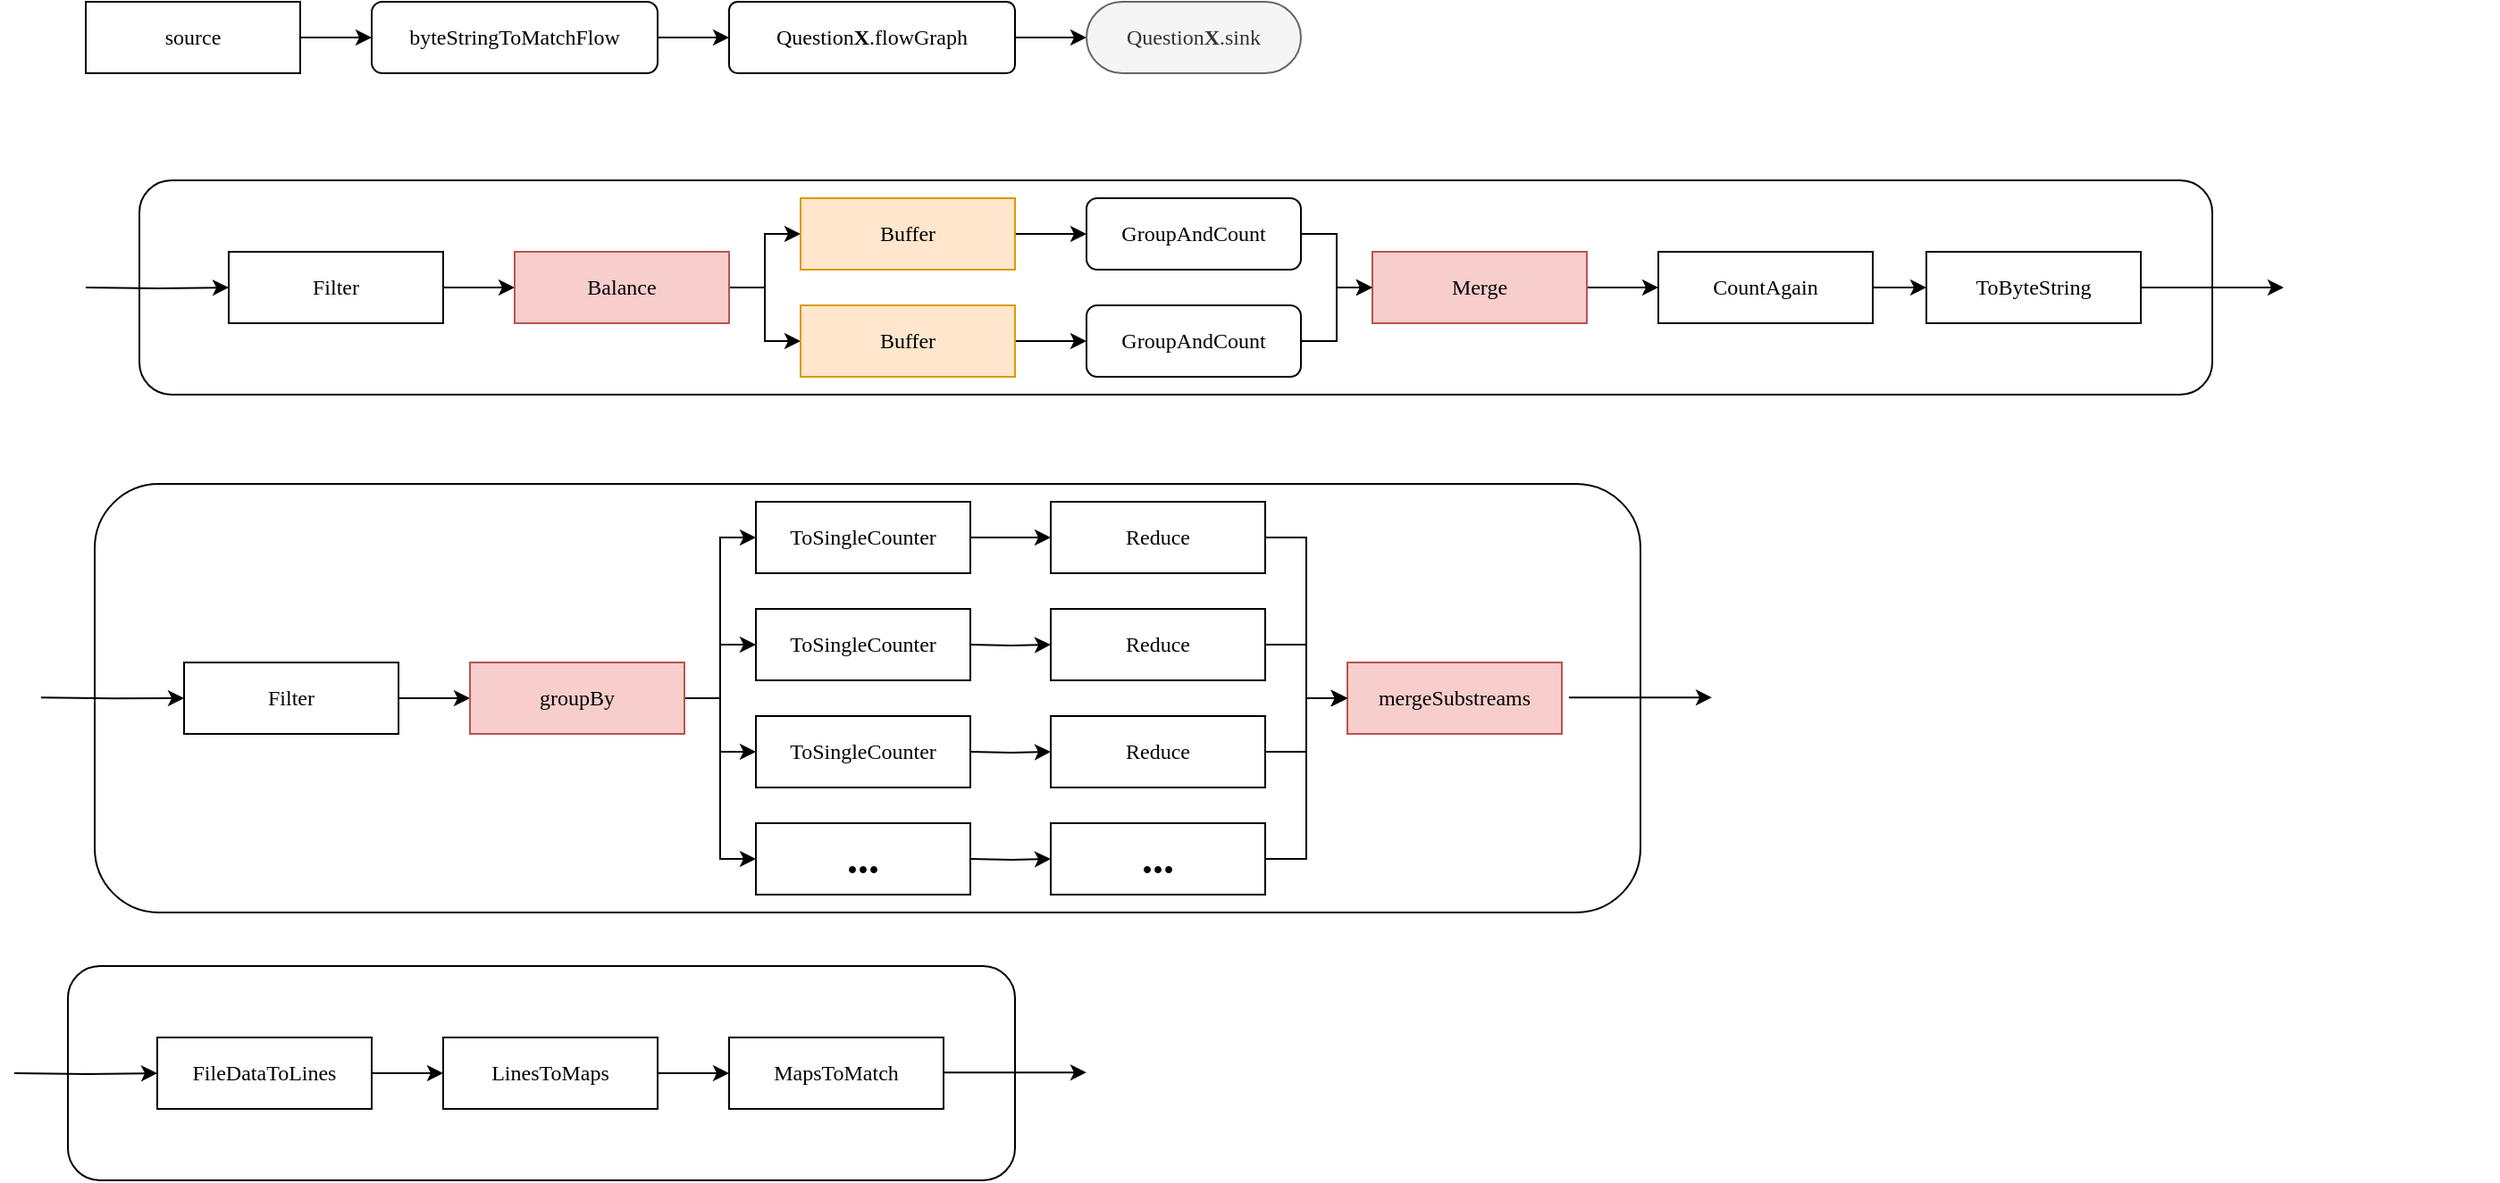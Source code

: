<mxfile version="24.9.3">
  <diagram name="Page-1" id="52a04d89-c75d-2922-d76d-85b35f80e030">
    <mxGraphModel dx="2122" dy="605" grid="1" gridSize="10" guides="1" tooltips="1" connect="1" arrows="1" fold="1" page="1" pageScale="1" pageWidth="1100" pageHeight="850" background="none" math="0" shadow="0">
      <root>
        <mxCell id="0" />
        <mxCell id="1" parent="0" />
        <mxCell id="6_CQW3pqGOPleCHFsFAR-50" value="" style="group;movable=1;resizable=1;rotatable=1;deletable=1;editable=1;locked=0;connectable=1;" vertex="1" connectable="0" parent="1">
          <mxGeometry x="30" y="230" width="1350" height="110" as="geometry" />
        </mxCell>
        <mxCell id="6_CQW3pqGOPleCHFsFAR-51" value="" style="rounded=1;whiteSpace=wrap;html=1;movable=1;resizable=1;rotatable=1;deletable=1;editable=1;locked=0;connectable=1;" vertex="1" parent="6_CQW3pqGOPleCHFsFAR-50">
          <mxGeometry x="30" y="-10" width="1160" height="120" as="geometry" />
        </mxCell>
        <mxCell id="6_CQW3pqGOPleCHFsFAR-27" style="edgeStyle=orthogonalEdgeStyle;rounded=0;orthogonalLoop=1;jettySize=auto;html=1;entryX=0;entryY=0.5;entryDx=0;entryDy=0;" edge="1" parent="6_CQW3pqGOPleCHFsFAR-50" source="6_CQW3pqGOPleCHFsFAR-20" target="6_CQW3pqGOPleCHFsFAR-26">
          <mxGeometry relative="1" as="geometry" />
        </mxCell>
        <mxCell id="6_CQW3pqGOPleCHFsFAR-20" value="Filter" style="whiteSpace=wrap;html=1;rounded=0;shadow=0;comic=0;labelBackgroundColor=none;strokeWidth=1;fontFamily=Verdana;fontSize=12;align=center;" vertex="1" parent="6_CQW3pqGOPleCHFsFAR-50">
          <mxGeometry x="80" y="30" width="120" height="40" as="geometry" />
        </mxCell>
        <mxCell id="6_CQW3pqGOPleCHFsFAR-23" value="" style="edgeStyle=orthogonalEdgeStyle;rounded=0;orthogonalLoop=1;jettySize=auto;html=1;entryX=0;entryY=0.5;entryDx=0;entryDy=0;" edge="1" parent="6_CQW3pqGOPleCHFsFAR-50" target="6_CQW3pqGOPleCHFsFAR-20">
          <mxGeometry relative="1" as="geometry">
            <mxPoint y="50" as="sourcePoint" />
            <mxPoint x="110" y="49.71" as="targetPoint" />
          </mxGeometry>
        </mxCell>
        <mxCell id="6_CQW3pqGOPleCHFsFAR-32" style="edgeStyle=orthogonalEdgeStyle;rounded=0;orthogonalLoop=1;jettySize=auto;html=1;entryX=0;entryY=0.5;entryDx=0;entryDy=0;" edge="1" parent="6_CQW3pqGOPleCHFsFAR-50" source="6_CQW3pqGOPleCHFsFAR-26" target="6_CQW3pqGOPleCHFsFAR-28">
          <mxGeometry relative="1" as="geometry" />
        </mxCell>
        <mxCell id="6_CQW3pqGOPleCHFsFAR-33" style="edgeStyle=orthogonalEdgeStyle;rounded=0;orthogonalLoop=1;jettySize=auto;html=1;entryX=0;entryY=0.5;entryDx=0;entryDy=0;" edge="1" parent="6_CQW3pqGOPleCHFsFAR-50" source="6_CQW3pqGOPleCHFsFAR-26" target="6_CQW3pqGOPleCHFsFAR-29">
          <mxGeometry relative="1" as="geometry" />
        </mxCell>
        <mxCell id="6_CQW3pqGOPleCHFsFAR-26" value="Balance" style="whiteSpace=wrap;html=1;rounded=0;shadow=0;comic=0;labelBackgroundColor=none;strokeWidth=1;fontFamily=Verdana;fontSize=12;align=center;fillColor=#f8cecc;strokeColor=#b85450;" vertex="1" parent="6_CQW3pqGOPleCHFsFAR-50">
          <mxGeometry x="240" y="30" width="120" height="40" as="geometry" />
        </mxCell>
        <mxCell id="6_CQW3pqGOPleCHFsFAR-35" style="edgeStyle=orthogonalEdgeStyle;rounded=0;orthogonalLoop=1;jettySize=auto;html=1;entryX=0;entryY=0.5;entryDx=0;entryDy=0;" edge="1" parent="6_CQW3pqGOPleCHFsFAR-50" source="6_CQW3pqGOPleCHFsFAR-28" target="6_CQW3pqGOPleCHFsFAR-30">
          <mxGeometry relative="1" as="geometry" />
        </mxCell>
        <mxCell id="6_CQW3pqGOPleCHFsFAR-28" value="Buffer" style="whiteSpace=wrap;html=1;rounded=0;shadow=0;comic=0;labelBackgroundColor=none;strokeWidth=1;fontFamily=Verdana;fontSize=12;align=center;fillColor=#ffe6cc;strokeColor=#d79b00;" vertex="1" parent="6_CQW3pqGOPleCHFsFAR-50">
          <mxGeometry x="400" width="120" height="40" as="geometry" />
        </mxCell>
        <mxCell id="6_CQW3pqGOPleCHFsFAR-39" style="edgeStyle=orthogonalEdgeStyle;rounded=0;orthogonalLoop=1;jettySize=auto;html=1;entryX=0;entryY=0.5;entryDx=0;entryDy=0;" edge="1" parent="6_CQW3pqGOPleCHFsFAR-50" source="6_CQW3pqGOPleCHFsFAR-29" target="6_CQW3pqGOPleCHFsFAR-38">
          <mxGeometry relative="1" as="geometry" />
        </mxCell>
        <mxCell id="6_CQW3pqGOPleCHFsFAR-29" value="Buffer" style="whiteSpace=wrap;html=1;rounded=0;shadow=0;comic=0;labelBackgroundColor=none;strokeWidth=1;fontFamily=Verdana;fontSize=12;align=center;fillColor=#ffe6cc;strokeColor=#d79b00;" vertex="1" parent="6_CQW3pqGOPleCHFsFAR-50">
          <mxGeometry x="400" y="60" width="120" height="40" as="geometry" />
        </mxCell>
        <mxCell id="6_CQW3pqGOPleCHFsFAR-36" style="edgeStyle=orthogonalEdgeStyle;rounded=0;orthogonalLoop=1;jettySize=auto;html=1;entryX=0;entryY=0.5;entryDx=0;entryDy=0;" edge="1" parent="6_CQW3pqGOPleCHFsFAR-50" source="6_CQW3pqGOPleCHFsFAR-30" target="6_CQW3pqGOPleCHFsFAR-34">
          <mxGeometry relative="1" as="geometry" />
        </mxCell>
        <mxCell id="6_CQW3pqGOPleCHFsFAR-30" value="GroupAndCount" style="whiteSpace=wrap;html=1;rounded=1;shadow=0;comic=0;labelBackgroundColor=none;strokeWidth=1;fontFamily=Verdana;fontSize=12;align=center;" vertex="1" parent="6_CQW3pqGOPleCHFsFAR-50">
          <mxGeometry x="560" width="120" height="40" as="geometry" />
        </mxCell>
        <mxCell id="6_CQW3pqGOPleCHFsFAR-98" style="edgeStyle=orthogonalEdgeStyle;rounded=0;orthogonalLoop=1;jettySize=auto;html=1;entryX=0;entryY=0.5;entryDx=0;entryDy=0;" edge="1" parent="6_CQW3pqGOPleCHFsFAR-50" source="6_CQW3pqGOPleCHFsFAR-34" target="6_CQW3pqGOPleCHFsFAR-97">
          <mxGeometry relative="1" as="geometry" />
        </mxCell>
        <mxCell id="6_CQW3pqGOPleCHFsFAR-34" value="Merge" style="whiteSpace=wrap;html=1;rounded=0;shadow=0;comic=0;labelBackgroundColor=none;strokeWidth=1;fontFamily=Verdana;fontSize=12;align=center;fillColor=#f8cecc;strokeColor=#b85450;" vertex="1" parent="6_CQW3pqGOPleCHFsFAR-50">
          <mxGeometry x="720" y="30" width="120" height="40" as="geometry" />
        </mxCell>
        <mxCell id="6_CQW3pqGOPleCHFsFAR-40" style="edgeStyle=orthogonalEdgeStyle;rounded=0;orthogonalLoop=1;jettySize=auto;html=1;entryX=0;entryY=0.5;entryDx=0;entryDy=0;" edge="1" parent="6_CQW3pqGOPleCHFsFAR-50" source="6_CQW3pqGOPleCHFsFAR-38" target="6_CQW3pqGOPleCHFsFAR-34">
          <mxGeometry relative="1" as="geometry" />
        </mxCell>
        <mxCell id="6_CQW3pqGOPleCHFsFAR-38" value="GroupAndCount" style="whiteSpace=wrap;html=1;rounded=1;shadow=0;comic=0;labelBackgroundColor=none;strokeWidth=1;fontFamily=Verdana;fontSize=12;align=center;" vertex="1" parent="6_CQW3pqGOPleCHFsFAR-50">
          <mxGeometry x="560" y="60" width="120" height="40" as="geometry" />
        </mxCell>
        <mxCell id="6_CQW3pqGOPleCHFsFAR-49" value="" style="edgeStyle=orthogonalEdgeStyle;rounded=0;orthogonalLoop=1;jettySize=auto;html=1;" edge="1" parent="6_CQW3pqGOPleCHFsFAR-50" source="6_CQW3pqGOPleCHFsFAR-44">
          <mxGeometry relative="1" as="geometry">
            <mxPoint x="1230" y="50" as="targetPoint" />
          </mxGeometry>
        </mxCell>
        <mxCell id="6_CQW3pqGOPleCHFsFAR-44" value="ToByteString" style="whiteSpace=wrap;html=1;rounded=0;shadow=0;comic=0;labelBackgroundColor=none;strokeWidth=1;fontFamily=Verdana;fontSize=12;align=center;" vertex="1" parent="6_CQW3pqGOPleCHFsFAR-50">
          <mxGeometry x="1030" y="30" width="120" height="40" as="geometry" />
        </mxCell>
        <mxCell id="6_CQW3pqGOPleCHFsFAR-99" style="edgeStyle=orthogonalEdgeStyle;rounded=0;orthogonalLoop=1;jettySize=auto;html=1;entryX=0;entryY=0.5;entryDx=0;entryDy=0;" edge="1" parent="6_CQW3pqGOPleCHFsFAR-50" source="6_CQW3pqGOPleCHFsFAR-97" target="6_CQW3pqGOPleCHFsFAR-44">
          <mxGeometry relative="1" as="geometry">
            <mxPoint x="1040" y="50" as="targetPoint" />
          </mxGeometry>
        </mxCell>
        <mxCell id="6_CQW3pqGOPleCHFsFAR-97" value="CountAgain" style="whiteSpace=wrap;html=1;rounded=0;shadow=0;comic=0;labelBackgroundColor=none;strokeWidth=1;fontFamily=Verdana;fontSize=12;align=center;" vertex="1" parent="6_CQW3pqGOPleCHFsFAR-50">
          <mxGeometry x="880" y="30" width="120" height="40" as="geometry" />
        </mxCell>
        <mxCell id="6_CQW3pqGOPleCHFsFAR-259" value="" style="group" vertex="1" connectable="0" parent="1">
          <mxGeometry x="5" y="390" width="935" height="240" as="geometry" />
        </mxCell>
        <mxCell id="6_CQW3pqGOPleCHFsFAR-178" value="" style="rounded=1;whiteSpace=wrap;html=1;movable=1;resizable=1;rotatable=1;deletable=1;editable=1;locked=0;connectable=1;" vertex="1" parent="6_CQW3pqGOPleCHFsFAR-259">
          <mxGeometry x="30" width="865" height="240" as="geometry" />
        </mxCell>
        <mxCell id="6_CQW3pqGOPleCHFsFAR-179" style="edgeStyle=orthogonalEdgeStyle;rounded=0;orthogonalLoop=1;jettySize=auto;html=1;entryX=0;entryY=0.5;entryDx=0;entryDy=0;" edge="1" parent="6_CQW3pqGOPleCHFsFAR-259" source="6_CQW3pqGOPleCHFsFAR-180" target="6_CQW3pqGOPleCHFsFAR-184">
          <mxGeometry relative="1" as="geometry" />
        </mxCell>
        <mxCell id="6_CQW3pqGOPleCHFsFAR-180" value="Filter" style="whiteSpace=wrap;html=1;rounded=0;shadow=0;comic=0;labelBackgroundColor=none;strokeWidth=1;fontFamily=Verdana;fontSize=12;align=center;" vertex="1" parent="6_CQW3pqGOPleCHFsFAR-259">
          <mxGeometry x="80" y="100" width="120" height="40" as="geometry" />
        </mxCell>
        <mxCell id="6_CQW3pqGOPleCHFsFAR-182" style="edgeStyle=orthogonalEdgeStyle;rounded=0;orthogonalLoop=1;jettySize=auto;html=1;entryX=0;entryY=0.5;entryDx=0;entryDy=0;" edge="1" parent="6_CQW3pqGOPleCHFsFAR-259" source="6_CQW3pqGOPleCHFsFAR-184" target="6_CQW3pqGOPleCHFsFAR-186">
          <mxGeometry relative="1" as="geometry" />
        </mxCell>
        <mxCell id="6_CQW3pqGOPleCHFsFAR-183" style="edgeStyle=orthogonalEdgeStyle;rounded=0;orthogonalLoop=1;jettySize=auto;html=1;entryX=0;entryY=0.5;entryDx=0;entryDy=0;" edge="1" parent="6_CQW3pqGOPleCHFsFAR-259" source="6_CQW3pqGOPleCHFsFAR-184" target="6_CQW3pqGOPleCHFsFAR-188">
          <mxGeometry relative="1" as="geometry" />
        </mxCell>
        <mxCell id="6_CQW3pqGOPleCHFsFAR-224" style="edgeStyle=orthogonalEdgeStyle;rounded=0;orthogonalLoop=1;jettySize=auto;html=1;entryX=0;entryY=0.5;entryDx=0;entryDy=0;" edge="1" parent="6_CQW3pqGOPleCHFsFAR-259" source="6_CQW3pqGOPleCHFsFAR-184" target="6_CQW3pqGOPleCHFsFAR-199">
          <mxGeometry relative="1" as="geometry" />
        </mxCell>
        <mxCell id="6_CQW3pqGOPleCHFsFAR-225" style="edgeStyle=orthogonalEdgeStyle;rounded=0;orthogonalLoop=1;jettySize=auto;html=1;entryX=0;entryY=0.5;entryDx=0;entryDy=0;" edge="1" parent="6_CQW3pqGOPleCHFsFAR-259" source="6_CQW3pqGOPleCHFsFAR-184" target="6_CQW3pqGOPleCHFsFAR-223">
          <mxGeometry relative="1" as="geometry" />
        </mxCell>
        <mxCell id="6_CQW3pqGOPleCHFsFAR-184" value="groupBy" style="whiteSpace=wrap;html=1;rounded=0;shadow=0;comic=0;labelBackgroundColor=none;strokeWidth=1;fontFamily=Verdana;fontSize=12;align=center;fillColor=#f8cecc;strokeColor=#b85450;" vertex="1" parent="6_CQW3pqGOPleCHFsFAR-259">
          <mxGeometry x="240" y="100" width="120" height="40" as="geometry" />
        </mxCell>
        <mxCell id="6_CQW3pqGOPleCHFsFAR-185" style="edgeStyle=orthogonalEdgeStyle;rounded=0;orthogonalLoop=1;jettySize=auto;html=1;entryX=0;entryY=0.5;entryDx=0;entryDy=0;entryPerimeter=0;" edge="1" parent="6_CQW3pqGOPleCHFsFAR-259" source="6_CQW3pqGOPleCHFsFAR-186" target="6_CQW3pqGOPleCHFsFAR-226">
          <mxGeometry relative="1" as="geometry">
            <mxPoint x="560" y="30" as="targetPoint" />
          </mxGeometry>
        </mxCell>
        <mxCell id="6_CQW3pqGOPleCHFsFAR-186" value="ToSingleCounter" style="whiteSpace=wrap;html=1;rounded=0;shadow=0;comic=0;labelBackgroundColor=none;strokeWidth=1;fontFamily=Verdana;fontSize=12;align=center;" vertex="1" parent="6_CQW3pqGOPleCHFsFAR-259">
          <mxGeometry x="400" y="10" width="120" height="40" as="geometry" />
        </mxCell>
        <mxCell id="6_CQW3pqGOPleCHFsFAR-188" value="ToSingleCounter" style="whiteSpace=wrap;html=1;rounded=0;shadow=0;comic=0;labelBackgroundColor=none;strokeWidth=1;fontFamily=Verdana;fontSize=12;align=center;" vertex="1" parent="6_CQW3pqGOPleCHFsFAR-259">
          <mxGeometry x="400" y="70" width="120" height="40" as="geometry" />
        </mxCell>
        <mxCell id="6_CQW3pqGOPleCHFsFAR-192" value="mergeSubstreams" style="whiteSpace=wrap;html=1;rounded=0;shadow=0;comic=0;labelBackgroundColor=none;strokeWidth=1;fontFamily=Verdana;fontSize=12;align=center;fillColor=#f8cecc;strokeColor=#b85450;" vertex="1" parent="6_CQW3pqGOPleCHFsFAR-259">
          <mxGeometry x="731" y="100" width="120" height="40" as="geometry" />
        </mxCell>
        <mxCell id="6_CQW3pqGOPleCHFsFAR-195" value="" style="edgeStyle=orthogonalEdgeStyle;rounded=0;orthogonalLoop=1;jettySize=auto;html=1;" edge="1" parent="6_CQW3pqGOPleCHFsFAR-259">
          <mxGeometry relative="1" as="geometry">
            <mxPoint x="935" y="119.58" as="targetPoint" />
            <mxPoint x="855" y="119.58" as="sourcePoint" />
          </mxGeometry>
        </mxCell>
        <mxCell id="6_CQW3pqGOPleCHFsFAR-199" value="ToSingleCounter" style="whiteSpace=wrap;html=1;rounded=0;shadow=0;comic=0;labelBackgroundColor=none;strokeWidth=1;fontFamily=Verdana;fontSize=12;align=center;" vertex="1" parent="6_CQW3pqGOPleCHFsFAR-259">
          <mxGeometry x="400" y="130" width="120" height="40" as="geometry" />
        </mxCell>
        <mxCell id="6_CQW3pqGOPleCHFsFAR-223" value="&lt;h1&gt;&lt;b&gt;...&lt;/b&gt;&lt;/h1&gt;" style="whiteSpace=wrap;html=1;rounded=0;shadow=0;comic=0;labelBackgroundColor=none;strokeWidth=1;fontFamily=Verdana;fontSize=12;align=center;" vertex="1" parent="6_CQW3pqGOPleCHFsFAR-259">
          <mxGeometry x="400" y="190" width="120" height="40" as="geometry" />
        </mxCell>
        <mxCell id="6_CQW3pqGOPleCHFsFAR-258" style="edgeStyle=orthogonalEdgeStyle;rounded=0;orthogonalLoop=1;jettySize=auto;html=1;entryX=0;entryY=0.5;entryDx=0;entryDy=0;" edge="1" parent="6_CQW3pqGOPleCHFsFAR-259" source="6_CQW3pqGOPleCHFsFAR-226" target="6_CQW3pqGOPleCHFsFAR-192">
          <mxGeometry relative="1" as="geometry" />
        </mxCell>
        <mxCell id="6_CQW3pqGOPleCHFsFAR-226" value="Reduce" style="whiteSpace=wrap;html=1;rounded=0;shadow=0;comic=0;labelBackgroundColor=none;strokeWidth=1;fontFamily=Verdana;fontSize=12;align=center;" vertex="1" parent="6_CQW3pqGOPleCHFsFAR-259">
          <mxGeometry x="565" y="10" width="120" height="40" as="geometry" />
        </mxCell>
        <mxCell id="6_CQW3pqGOPleCHFsFAR-228" value="" style="edgeStyle=orthogonalEdgeStyle;rounded=0;orthogonalLoop=1;jettySize=auto;html=1;entryX=0;entryY=0.5;entryDx=0;entryDy=0;" edge="1" parent="6_CQW3pqGOPleCHFsFAR-259" target="6_CQW3pqGOPleCHFsFAR-180">
          <mxGeometry relative="1" as="geometry">
            <mxPoint y="119.58" as="sourcePoint" />
            <mxPoint x="80" y="119.58" as="targetPoint" />
          </mxGeometry>
        </mxCell>
        <mxCell id="6_CQW3pqGOPleCHFsFAR-237" style="edgeStyle=orthogonalEdgeStyle;rounded=0;orthogonalLoop=1;jettySize=auto;html=1;entryX=0;entryY=0.5;entryDx=0;entryDy=0;" edge="1" parent="6_CQW3pqGOPleCHFsFAR-259" target="6_CQW3pqGOPleCHFsFAR-239">
          <mxGeometry relative="1" as="geometry">
            <mxPoint x="520" y="90" as="sourcePoint" />
            <mxPoint x="560" y="90" as="targetPoint" />
          </mxGeometry>
        </mxCell>
        <mxCell id="6_CQW3pqGOPleCHFsFAR-256" style="edgeStyle=orthogonalEdgeStyle;rounded=0;orthogonalLoop=1;jettySize=auto;html=1;" edge="1" parent="6_CQW3pqGOPleCHFsFAR-259" source="6_CQW3pqGOPleCHFsFAR-239" target="6_CQW3pqGOPleCHFsFAR-192">
          <mxGeometry relative="1" as="geometry" />
        </mxCell>
        <mxCell id="6_CQW3pqGOPleCHFsFAR-239" value="Reduce" style="whiteSpace=wrap;html=1;rounded=0;shadow=0;comic=0;labelBackgroundColor=none;strokeWidth=1;fontFamily=Verdana;fontSize=12;align=center;" vertex="1" parent="6_CQW3pqGOPleCHFsFAR-259">
          <mxGeometry x="565" y="70" width="120" height="40" as="geometry" />
        </mxCell>
        <mxCell id="6_CQW3pqGOPleCHFsFAR-241" style="edgeStyle=orthogonalEdgeStyle;rounded=0;orthogonalLoop=1;jettySize=auto;html=1;entryX=0;entryY=0.5;entryDx=0;entryDy=0;" edge="1" parent="6_CQW3pqGOPleCHFsFAR-259" target="6_CQW3pqGOPleCHFsFAR-243">
          <mxGeometry relative="1" as="geometry">
            <mxPoint x="520" y="150" as="sourcePoint" />
            <mxPoint x="560" y="150" as="targetPoint" />
          </mxGeometry>
        </mxCell>
        <mxCell id="6_CQW3pqGOPleCHFsFAR-255" style="edgeStyle=orthogonalEdgeStyle;rounded=0;orthogonalLoop=1;jettySize=auto;html=1;" edge="1" parent="6_CQW3pqGOPleCHFsFAR-259" source="6_CQW3pqGOPleCHFsFAR-243" target="6_CQW3pqGOPleCHFsFAR-192">
          <mxGeometry relative="1" as="geometry" />
        </mxCell>
        <mxCell id="6_CQW3pqGOPleCHFsFAR-243" value="Reduce" style="whiteSpace=wrap;html=1;rounded=0;shadow=0;comic=0;labelBackgroundColor=none;strokeWidth=1;fontFamily=Verdana;fontSize=12;align=center;" vertex="1" parent="6_CQW3pqGOPleCHFsFAR-259">
          <mxGeometry x="565" y="130" width="120" height="40" as="geometry" />
        </mxCell>
        <mxCell id="6_CQW3pqGOPleCHFsFAR-249" style="edgeStyle=orthogonalEdgeStyle;rounded=0;orthogonalLoop=1;jettySize=auto;html=1;entryX=0;entryY=0.5;entryDx=0;entryDy=0;" edge="1" parent="6_CQW3pqGOPleCHFsFAR-259" target="6_CQW3pqGOPleCHFsFAR-251">
          <mxGeometry relative="1" as="geometry">
            <mxPoint x="520" y="210" as="sourcePoint" />
            <mxPoint x="560" y="210" as="targetPoint" />
          </mxGeometry>
        </mxCell>
        <mxCell id="6_CQW3pqGOPleCHFsFAR-253" style="edgeStyle=orthogonalEdgeStyle;rounded=0;orthogonalLoop=1;jettySize=auto;html=1;entryX=0;entryY=0.5;entryDx=0;entryDy=0;" edge="1" parent="6_CQW3pqGOPleCHFsFAR-259" source="6_CQW3pqGOPleCHFsFAR-251" target="6_CQW3pqGOPleCHFsFAR-192">
          <mxGeometry relative="1" as="geometry" />
        </mxCell>
        <mxCell id="6_CQW3pqGOPleCHFsFAR-251" value="&lt;h1&gt;&lt;b&gt;...&lt;/b&gt;&lt;/h1&gt;" style="whiteSpace=wrap;html=1;rounded=0;shadow=0;comic=0;labelBackgroundColor=none;strokeWidth=1;fontFamily=Verdana;fontSize=12;align=center;" vertex="1" parent="6_CQW3pqGOPleCHFsFAR-259">
          <mxGeometry x="565" y="190" width="120" height="40" as="geometry" />
        </mxCell>
        <mxCell id="6_CQW3pqGOPleCHFsFAR-260" value="" style="group" vertex="1" connectable="0" parent="1">
          <mxGeometry x="30" y="120" width="680" height="50" as="geometry" />
        </mxCell>
        <mxCell id="6_CQW3pqGOPleCHFsFAR-7" value="" style="edgeStyle=orthogonalEdgeStyle;rounded=0;orthogonalLoop=1;jettySize=auto;html=1;exitX=1;exitY=0.5;exitDx=0;exitDy=0;" edge="1" parent="6_CQW3pqGOPleCHFsFAR-260" source="6_CQW3pqGOPleCHFsFAR-15" target="6_CQW3pqGOPleCHFsFAR-6">
          <mxGeometry relative="1" as="geometry">
            <mxPoint x="120" y="25" as="sourcePoint" />
          </mxGeometry>
        </mxCell>
        <mxCell id="6_CQW3pqGOPleCHFsFAR-17" style="edgeStyle=orthogonalEdgeStyle;rounded=0;orthogonalLoop=1;jettySize=auto;html=1;exitX=1;exitY=0.5;exitDx=0;exitDy=0;" edge="1" parent="6_CQW3pqGOPleCHFsFAR-260" source="6_CQW3pqGOPleCHFsFAR-6" target="6_CQW3pqGOPleCHFsFAR-16">
          <mxGeometry relative="1" as="geometry" />
        </mxCell>
        <mxCell id="6_CQW3pqGOPleCHFsFAR-6" value="byteStringToMatchFlow" style="whiteSpace=wrap;html=1;fontFamily=Verdana;rounded=1;shadow=0;comic=0;labelBackgroundColor=none;strokeWidth=1;" vertex="1" parent="6_CQW3pqGOPleCHFsFAR-260">
          <mxGeometry x="160" width="160" height="40" as="geometry" />
        </mxCell>
        <mxCell id="6_CQW3pqGOPleCHFsFAR-14" style="edgeStyle=orthogonalEdgeStyle;rounded=0;orthogonalLoop=1;jettySize=auto;html=1;exitX=0.5;exitY=1;exitDx=0;exitDy=0;" edge="1" parent="6_CQW3pqGOPleCHFsFAR-260">
          <mxGeometry relative="1" as="geometry">
            <mxPoint x="60" y="50" as="sourcePoint" />
            <mxPoint x="60" y="50" as="targetPoint" />
          </mxGeometry>
        </mxCell>
        <mxCell id="6_CQW3pqGOPleCHFsFAR-15" value="source" style="whiteSpace=wrap;html=1;rounded=0;shadow=0;comic=0;labelBackgroundColor=none;strokeWidth=1;fontFamily=Verdana;fontSize=12;align=center;" vertex="1" parent="6_CQW3pqGOPleCHFsFAR-260">
          <mxGeometry width="120" height="40" as="geometry" />
        </mxCell>
        <mxCell id="6_CQW3pqGOPleCHFsFAR-47" style="edgeStyle=orthogonalEdgeStyle;rounded=0;orthogonalLoop=1;jettySize=auto;html=1;entryX=0;entryY=0.5;entryDx=0;entryDy=0;" edge="1" parent="6_CQW3pqGOPleCHFsFAR-260" source="6_CQW3pqGOPleCHFsFAR-16" target="6_CQW3pqGOPleCHFsFAR-46">
          <mxGeometry relative="1" as="geometry" />
        </mxCell>
        <mxCell id="6_CQW3pqGOPleCHFsFAR-16" value="Question&lt;b&gt;X&lt;/b&gt;.flowGraph" style="whiteSpace=wrap;html=1;rounded=1;shadow=0;comic=0;labelBackgroundColor=none;strokeWidth=1;fontFamily=Verdana;fontSize=12;align=center;arcSize=12;" vertex="1" parent="6_CQW3pqGOPleCHFsFAR-260">
          <mxGeometry x="360" width="160" height="40" as="geometry" />
        </mxCell>
        <mxCell id="6_CQW3pqGOPleCHFsFAR-46" value="Question&lt;b&gt;X&lt;/b&gt;.sink" style="whiteSpace=wrap;html=1;rounded=1;shadow=0;comic=0;labelBackgroundColor=none;strokeWidth=1;fontFamily=Verdana;fontSize=12;align=center;arcSize=50;fillColor=#f5f5f5;fontColor=#333333;strokeColor=#666666;" vertex="1" parent="6_CQW3pqGOPleCHFsFAR-260">
          <mxGeometry x="560" width="120" height="40" as="geometry" />
        </mxCell>
        <mxCell id="6_CQW3pqGOPleCHFsFAR-284" value="" style="group;movable=1;resizable=1;rotatable=1;deletable=1;editable=1;locked=0;connectable=1;" vertex="1" connectable="0" parent="1">
          <mxGeometry x="-10" y="670" width="1350" height="110" as="geometry" />
        </mxCell>
        <mxCell id="6_CQW3pqGOPleCHFsFAR-296" style="edgeStyle=orthogonalEdgeStyle;rounded=0;orthogonalLoop=1;jettySize=auto;html=1;entryX=0;entryY=0.5;entryDx=0;entryDy=0;" edge="1" parent="6_CQW3pqGOPleCHFsFAR-284" target="6_CQW3pqGOPleCHFsFAR-299">
          <mxGeometry relative="1" as="geometry">
            <mxPoint x="680" y="20.04" as="sourcePoint" />
          </mxGeometry>
        </mxCell>
        <mxCell id="6_CQW3pqGOPleCHFsFAR-300" style="edgeStyle=orthogonalEdgeStyle;rounded=0;orthogonalLoop=1;jettySize=auto;html=1;entryX=0;entryY=0.5;entryDx=0;entryDy=0;" edge="1" parent="6_CQW3pqGOPleCHFsFAR-284" target="6_CQW3pqGOPleCHFsFAR-299">
          <mxGeometry relative="1" as="geometry">
            <mxPoint x="680" y="80.04" as="sourcePoint" />
          </mxGeometry>
        </mxCell>
        <mxCell id="6_CQW3pqGOPleCHFsFAR-311" value="" style="group" vertex="1" connectable="0" parent="6_CQW3pqGOPleCHFsFAR-284">
          <mxGeometry y="-10" width="600" height="120" as="geometry" />
        </mxCell>
        <mxCell id="6_CQW3pqGOPleCHFsFAR-285" value="" style="rounded=1;whiteSpace=wrap;html=1;movable=1;resizable=1;rotatable=1;deletable=1;editable=1;locked=0;connectable=1;" vertex="1" parent="6_CQW3pqGOPleCHFsFAR-311">
          <mxGeometry x="30" width="530" height="120" as="geometry" />
        </mxCell>
        <mxCell id="6_CQW3pqGOPleCHFsFAR-287" value="FileDataToLines" style="whiteSpace=wrap;html=1;rounded=0;shadow=0;comic=0;labelBackgroundColor=none;strokeWidth=1;fontFamily=Verdana;fontSize=12;align=center;" vertex="1" parent="6_CQW3pqGOPleCHFsFAR-311">
          <mxGeometry x="80" y="40" width="120" height="40" as="geometry" />
        </mxCell>
        <mxCell id="6_CQW3pqGOPleCHFsFAR-288" value="" style="edgeStyle=orthogonalEdgeStyle;rounded=0;orthogonalLoop=1;jettySize=auto;html=1;entryX=0;entryY=0.5;entryDx=0;entryDy=0;" edge="1" parent="6_CQW3pqGOPleCHFsFAR-311" target="6_CQW3pqGOPleCHFsFAR-287">
          <mxGeometry relative="1" as="geometry">
            <mxPoint y="60" as="sourcePoint" />
            <mxPoint x="110" y="59.71" as="targetPoint" />
          </mxGeometry>
        </mxCell>
        <mxCell id="6_CQW3pqGOPleCHFsFAR-302" value="" style="edgeStyle=orthogonalEdgeStyle;rounded=0;orthogonalLoop=1;jettySize=auto;html=1;" edge="1" parent="6_CQW3pqGOPleCHFsFAR-311">
          <mxGeometry relative="1" as="geometry">
            <mxPoint x="600" y="59.6" as="targetPoint" />
            <mxPoint x="520" y="59.64" as="sourcePoint" />
          </mxGeometry>
        </mxCell>
        <mxCell id="6_CQW3pqGOPleCHFsFAR-307" value="LinesToMaps" style="whiteSpace=wrap;html=1;rounded=0;shadow=0;comic=0;labelBackgroundColor=none;strokeWidth=1;fontFamily=Verdana;fontSize=12;align=center;" vertex="1" parent="6_CQW3pqGOPleCHFsFAR-311">
          <mxGeometry x="240" y="40" width="120" height="40" as="geometry" />
        </mxCell>
        <mxCell id="6_CQW3pqGOPleCHFsFAR-308" value="" style="edgeStyle=orthogonalEdgeStyle;rounded=0;orthogonalLoop=1;jettySize=auto;html=1;" edge="1" parent="6_CQW3pqGOPleCHFsFAR-311" source="6_CQW3pqGOPleCHFsFAR-287" target="6_CQW3pqGOPleCHFsFAR-307">
          <mxGeometry relative="1" as="geometry" />
        </mxCell>
        <mxCell id="6_CQW3pqGOPleCHFsFAR-309" value="MapsToMatch" style="whiteSpace=wrap;html=1;rounded=0;shadow=0;comic=0;labelBackgroundColor=none;strokeWidth=1;fontFamily=Verdana;fontSize=12;align=center;" vertex="1" parent="6_CQW3pqGOPleCHFsFAR-311">
          <mxGeometry x="400" y="40" width="120" height="40" as="geometry" />
        </mxCell>
        <mxCell id="6_CQW3pqGOPleCHFsFAR-310" value="" style="edgeStyle=orthogonalEdgeStyle;rounded=0;orthogonalLoop=1;jettySize=auto;html=1;" edge="1" parent="6_CQW3pqGOPleCHFsFAR-311" source="6_CQW3pqGOPleCHFsFAR-307" target="6_CQW3pqGOPleCHFsFAR-309">
          <mxGeometry relative="1" as="geometry" />
        </mxCell>
      </root>
    </mxGraphModel>
  </diagram>
</mxfile>
